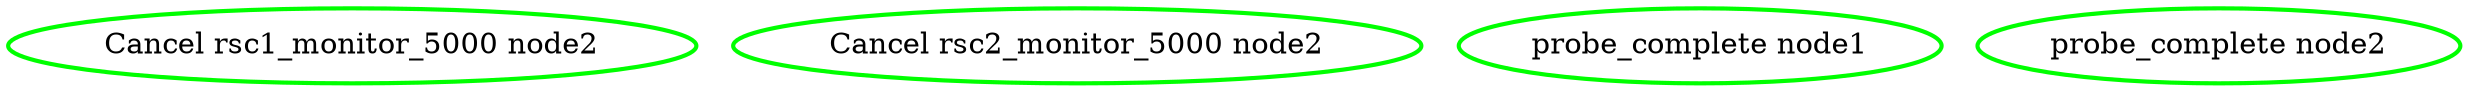 digraph "g" {
"Cancel rsc1_monitor_5000 node2" [ style=bold color="green" fontcolor="black"]
"Cancel rsc2_monitor_5000 node2" [ style=bold color="green" fontcolor="black"]
"probe_complete node1" [ style=bold color="green" fontcolor="black" ]
"probe_complete node2" [ style=bold color="green" fontcolor="black" ]
}
